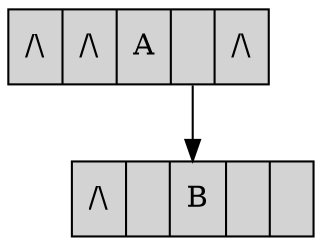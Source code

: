 digraph srr {
{node [ shape = record ] A1 B3};
A1 [ label ="<f0> /\\ | <f1> /\\ | <f2> A | <f3>  | <f4> /\\", style=filled ];
B3 [ label ="<f0>  /\\ | <f1>  | <f2> B | <f3>  | <f4> ", style=filled ];
"A1":f3 -> B3;
}